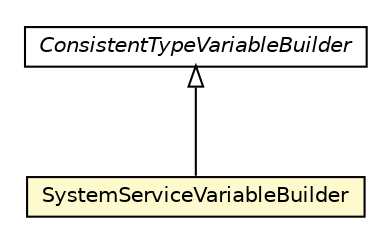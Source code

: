 #!/usr/local/bin/dot
#
# Class diagram 
# Generated by UMLGraph version 5.1 (http://www.umlgraph.org/)
#

digraph G {
	edge [fontname="Helvetica",fontsize=10,labelfontname="Helvetica",labelfontsize=10];
	node [fontname="Helvetica",fontsize=10,shape=plaintext];
	nodesep=0.25;
	ranksep=0.5;
	// org.androidtransfuse.gen.variableBuilder.ConsistentTypeVariableBuilder
	c64979 [label=<<table title="org.androidtransfuse.gen.variableBuilder.ConsistentTypeVariableBuilder" border="0" cellborder="1" cellspacing="0" cellpadding="2" port="p" href="./ConsistentTypeVariableBuilder.html">
		<tr><td><table border="0" cellspacing="0" cellpadding="1">
<tr><td align="center" balign="center"><font face="Helvetica-Oblique"> ConsistentTypeVariableBuilder </font></td></tr>
		</table></td></tr>
		</table>>, fontname="Helvetica", fontcolor="black", fontsize=10.0];
	// org.androidtransfuse.gen.variableBuilder.SystemServiceVariableBuilder
	c65001 [label=<<table title="org.androidtransfuse.gen.variableBuilder.SystemServiceVariableBuilder" border="0" cellborder="1" cellspacing="0" cellpadding="2" port="p" bgcolor="lemonChiffon" href="./SystemServiceVariableBuilder.html">
		<tr><td><table border="0" cellspacing="0" cellpadding="1">
<tr><td align="center" balign="center"> SystemServiceVariableBuilder </td></tr>
		</table></td></tr>
		</table>>, fontname="Helvetica", fontcolor="black", fontsize=10.0];
	//org.androidtransfuse.gen.variableBuilder.SystemServiceVariableBuilder extends org.androidtransfuse.gen.variableBuilder.ConsistentTypeVariableBuilder
	c64979:p -> c65001:p [dir=back,arrowtail=empty];
}

